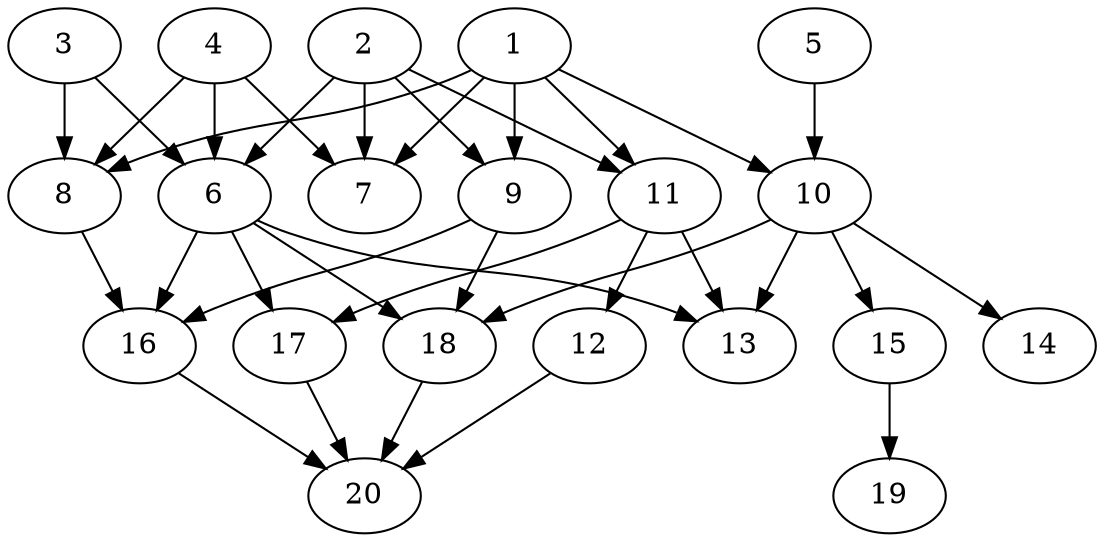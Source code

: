 // DAG automatically generated by daggen at Tue Jul 23 14:25:45 2019
// ./daggen --dot -n 20 --ccr 0.5 --fat 0.7 --regular 0.5 --density 0.6 --mindata 5242880 --maxdata 52428800 
digraph G {
  1 [size="22355968", alpha="0.09", expect_size="11177984"] 
  1 -> 7 [size ="11177984"]
  1 -> 8 [size ="11177984"]
  1 -> 9 [size ="11177984"]
  1 -> 10 [size ="11177984"]
  1 -> 11 [size ="11177984"]
  2 [size="64618496", alpha="0.14", expect_size="32309248"] 
  2 -> 6 [size ="32309248"]
  2 -> 7 [size ="32309248"]
  2 -> 9 [size ="32309248"]
  2 -> 11 [size ="32309248"]
  3 [size="102936576", alpha="0.02", expect_size="51468288"] 
  3 -> 6 [size ="51468288"]
  3 -> 8 [size ="51468288"]
  4 [size="70316032", alpha="0.08", expect_size="35158016"] 
  4 -> 6 [size ="35158016"]
  4 -> 7 [size ="35158016"]
  4 -> 8 [size ="35158016"]
  5 [size="39510016", alpha="0.02", expect_size="19755008"] 
  5 -> 10 [size ="19755008"]
  6 [size="41670656", alpha="0.03", expect_size="20835328"] 
  6 -> 13 [size ="20835328"]
  6 -> 16 [size ="20835328"]
  6 -> 17 [size ="20835328"]
  6 -> 18 [size ="20835328"]
  7 [size="93071360", alpha="0.10", expect_size="46535680"] 
  8 [size="90828800", alpha="0.01", expect_size="45414400"] 
  8 -> 16 [size ="45414400"]
  9 [size="59449344", alpha="0.16", expect_size="29724672"] 
  9 -> 16 [size ="29724672"]
  9 -> 18 [size ="29724672"]
  10 [size="71301120", alpha="0.05", expect_size="35650560"] 
  10 -> 13 [size ="35650560"]
  10 -> 14 [size ="35650560"]
  10 -> 15 [size ="35650560"]
  10 -> 18 [size ="35650560"]
  11 [size="67145728", alpha="0.05", expect_size="33572864"] 
  11 -> 12 [size ="33572864"]
  11 -> 13 [size ="33572864"]
  11 -> 17 [size ="33572864"]
  12 [size="13584384", alpha="0.06", expect_size="6792192"] 
  12 -> 20 [size ="6792192"]
  13 [size="79630336", alpha="0.04", expect_size="39815168"] 
  14 [size="89581568", alpha="0.19", expect_size="44790784"] 
  15 [size="34277376", alpha="0.09", expect_size="17138688"] 
  15 -> 19 [size ="17138688"]
  16 [size="42123264", alpha="0.06", expect_size="21061632"] 
  16 -> 20 [size ="21061632"]
  17 [size="55339008", alpha="0.20", expect_size="27669504"] 
  17 -> 20 [size ="27669504"]
  18 [size="104689664", alpha="0.04", expect_size="52344832"] 
  18 -> 20 [size ="52344832"]
  19 [size="16732160", alpha="0.06", expect_size="8366080"] 
  20 [size="91762688", alpha="0.15", expect_size="45881344"] 
}
